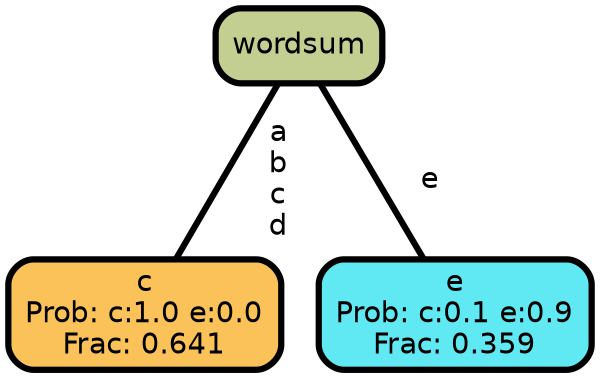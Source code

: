 graph Tree {
node [shape=box, style="filled, rounded",color="black",penwidth="3",fontcolor="black",                 fontname=helvetica] ;
graph [ranksep="0 equally", splines=straight,                 bgcolor=transparent, dpi=200] ;
edge [fontname=helvetica, color=black] ;
0 [label="c
Prob: c:1.0 e:0.0
Frac: 0.641", fillcolor="#fac259"] ;
1 [label="wordsum", fillcolor="#c3cf90"] ;
2 [label="e
Prob: c:0.1 e:0.9
Frac: 0.359", fillcolor="#60e8f3"] ;
1 -- 0 [label=" a\n b\n c\n d",penwidth=3] ;
1 -- 2 [label=" e",penwidth=3] ;
{rank = same;}}